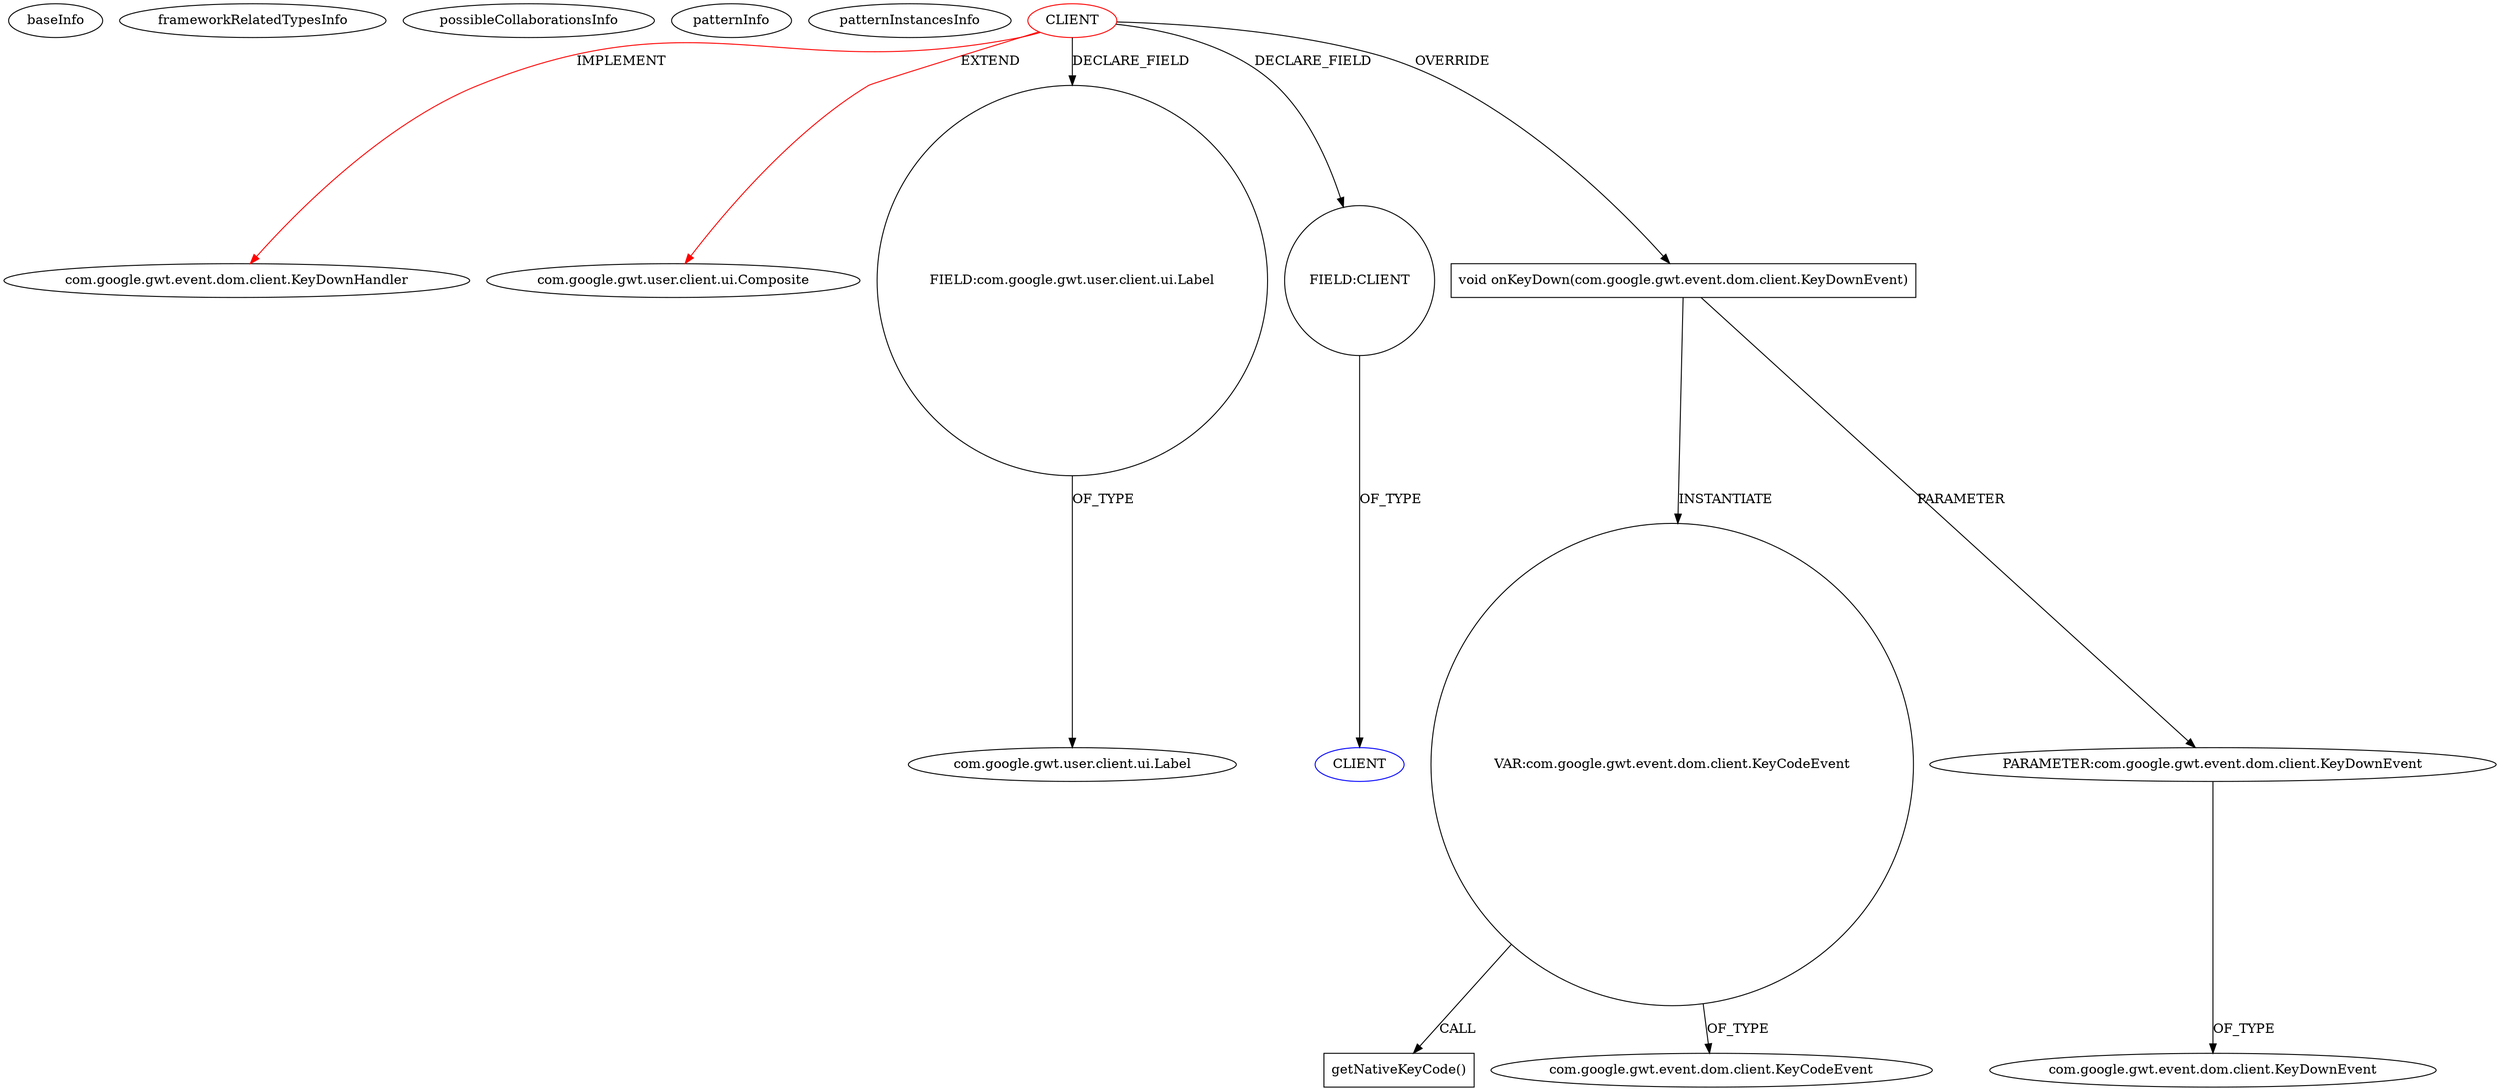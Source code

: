 digraph {
baseInfo[graphId=575,category="pattern",isAnonymous=false,possibleRelation=false]
frameworkRelatedTypesInfo[0="com.google.gwt.user.client.ui.Composite",1="com.google.gwt.event.dom.client.KeyDownHandler"]
possibleCollaborationsInfo[]
patternInfo[frequency=2.0,patternRootClient=0]
patternInstancesInfo[0="hmiguellima-ugat~/hmiguellima-ugat/ugat-master/src/org/ucp/gwt/widgets/MVCTable.java~MVCTable~3009",1="cluePrints-gwt-snake~/cluePrints-gwt-snake/gwt-snake-master/src/s3/client/presentation/GWTView.java~GWTView~1088"]
2[label="com.google.gwt.event.dom.client.KeyDownHandler",vertexType="FRAMEWORK_INTERFACE_TYPE",isFrameworkType=false]
0[label="CLIENT",vertexType="ROOT_CLIENT_CLASS_DECLARATION",isFrameworkType=false,color=red]
1[label="com.google.gwt.user.client.ui.Composite",vertexType="FRAMEWORK_CLASS_TYPE",isFrameworkType=false]
43[label="FIELD:com.google.gwt.user.client.ui.Label",vertexType="FIELD_DECLARATION",isFrameworkType=false,shape=circle]
26[label="FIELD:CLIENT",vertexType="FIELD_DECLARATION",isFrameworkType=false,shape=circle]
44[label="com.google.gwt.user.client.ui.Label",vertexType="FRAMEWORK_CLASS_TYPE",isFrameworkType=false]
49[label="void onKeyDown(com.google.gwt.event.dom.client.KeyDownEvent)",vertexType="OVERRIDING_METHOD_DECLARATION",isFrameworkType=false,shape=box]
52[label="VAR:com.google.gwt.event.dom.client.KeyCodeEvent",vertexType="VARIABLE_EXPRESION",isFrameworkType=false,shape=circle]
50[label="PARAMETER:com.google.gwt.event.dom.client.KeyDownEvent",vertexType="PARAMETER_DECLARATION",isFrameworkType=false]
51[label="com.google.gwt.event.dom.client.KeyDownEvent",vertexType="FRAMEWORK_CLASS_TYPE",isFrameworkType=false]
53[label="getNativeKeyCode()",vertexType="INSIDE_CALL",isFrameworkType=false,shape=box]
54[label="com.google.gwt.event.dom.client.KeyCodeEvent",vertexType="FRAMEWORK_CLASS_TYPE",isFrameworkType=false]
27[label="CLIENT",vertexType="REFERENCE_CLIENT_CLASS_DECLARATION",isFrameworkType=false,color=blue]
0->26[label="DECLARE_FIELD"]
0->49[label="OVERRIDE"]
49->50[label="PARAMETER"]
52->54[label="OF_TYPE"]
49->52[label="INSTANTIATE"]
52->53[label="CALL"]
0->1[label="EXTEND",color=red]
43->44[label="OF_TYPE"]
0->2[label="IMPLEMENT",color=red]
26->27[label="OF_TYPE"]
50->51[label="OF_TYPE"]
0->43[label="DECLARE_FIELD"]
}

